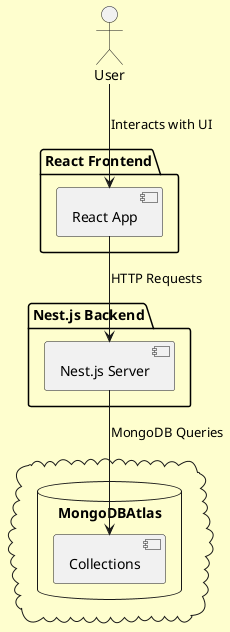 @startuml
skinparam backgroundColor #FEFECE
skinparam componentStyle uml2

actor User as Actor
package "React Frontend" {
    [React App]
}

cloud {
    database MongoDBAtlas {
        [Collections]
    }
}

package "Nest.js Backend" {
    [Nest.js Server]
}

Actor --> [React App] : Interacts with UI
[React App] --> [Nest.js Server] : HTTP Requests
[Nest.js Server] --> [Collections] : MongoDB Queries

@enduml

